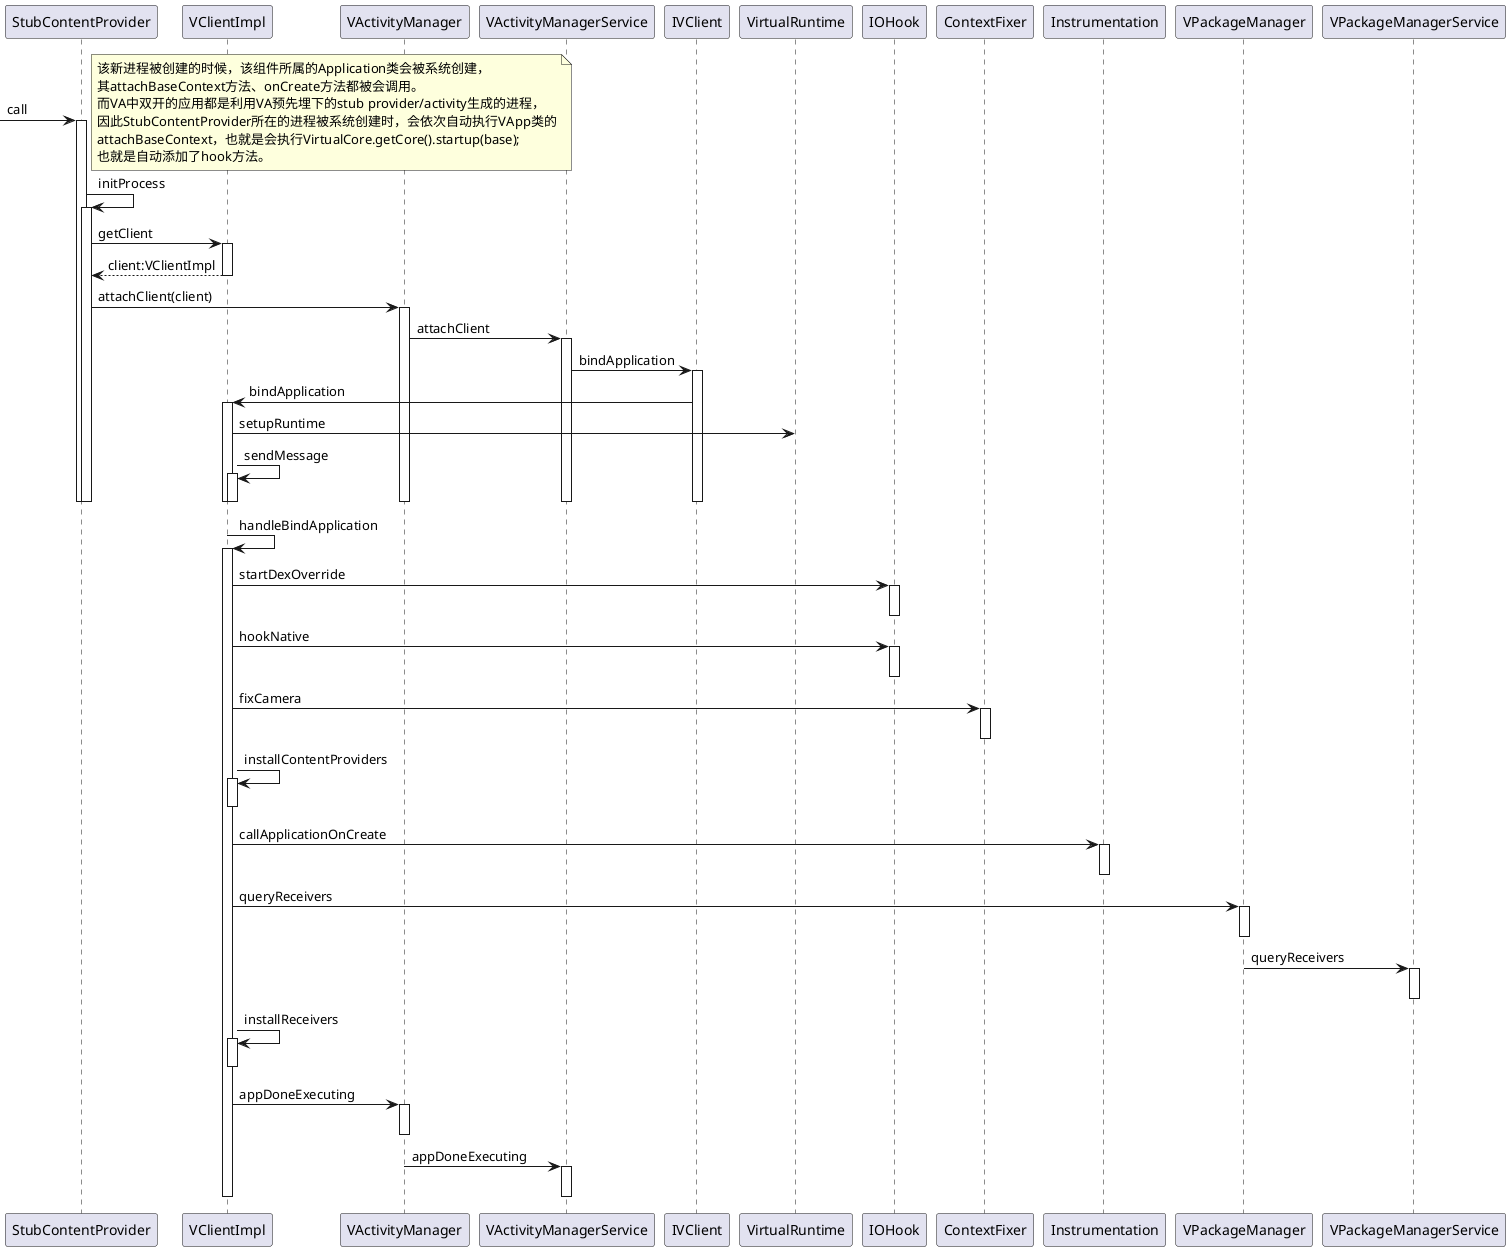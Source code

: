 @startuml

[-> StubContentProvider : call

note left
该新进程被创建的时候，该组件所属的Application类会被系统创建，
其attachBaseContext方法、onCreate方法都被会调用。
而VA中双开的应用都是利用VA预先埋下的stub provider/activity生成的进程，
因此StubContentProvider所在的进程被系统创建时，会依次自动执行VApp类的
attachBaseContext，也就是会执行VirtualCore.getCore().startup(base);
也就是自动添加了hook方法。
endnote

activate StubContentProvider
    StubContentProvider -> StubContentProvider : initProcess
    activate StubContentProvider
        StubContentProvider -> VClientImpl : getClient
        activate VClientImpl
            StubContentProvider <-- VClientImpl : client:VClientImpl
        deactivate VClientImpl

        StubContentProvider -> VActivityManager : attachClient(client)
        activate VActivityManager
                VActivityManager -> VActivityManagerService : attachClient
                activate VActivityManagerService
                    VActivityManagerService -> IVClient : bindApplication
                    activate IVClient
                        IVClient -> VClientImpl : bindApplication
                        activate VClientImpl
                            VClientImpl -> VirtualRuntime : setupRuntime
                            VClientImpl -> VClientImpl : sendMessage
                            activate VClientImpl
                            deactivate VClientImpl
                        deactivate VClientImpl
                    deactivate IVClient
                deactivate VActivityManagerService

        deactivate VActivityManager

    deactivate StubContentProvider
deactivate StubContentProvider

VClientImpl -> VClientImpl : handleBindApplication
activate VClientImpl
    VClientImpl -> IOHook : startDexOverride
    activate IOHook
    deactivate IOHook

    VClientImpl -> IOHook : hookNative
    activate IOHook
    deactivate IOHook

    VClientImpl -> ContextFixer : fixCamera
    activate ContextFixer
    deactivate ContextFixer

    VClientImpl -> VClientImpl : installContentProviders
    activate VClientImpl
    deactivate VClientImpl

    VClientImpl -> Instrumentation : callApplicationOnCreate
    activate Instrumentation
    deactivate Instrumentation

    VClientImpl -> VPackageManager : queryReceivers
    activate VPackageManager
    deactivate VPackageManager

    VPackageManager -> VPackageManagerService : queryReceivers
    activate VPackageManagerService
    deactivate VPackageManagerService

    VClientImpl -> VClientImpl : installReceivers
    activate VClientImpl
    deactivate VClientImpl

    VClientImpl -> VActivityManager : appDoneExecuting
    activate VActivityManager
    deactivate VActivityManager

    VActivityManager -> VActivityManagerService : appDoneExecuting
    activate VActivityManagerService
    deactivate VActivityManagerService

deactivate VClientImpl

@enduml